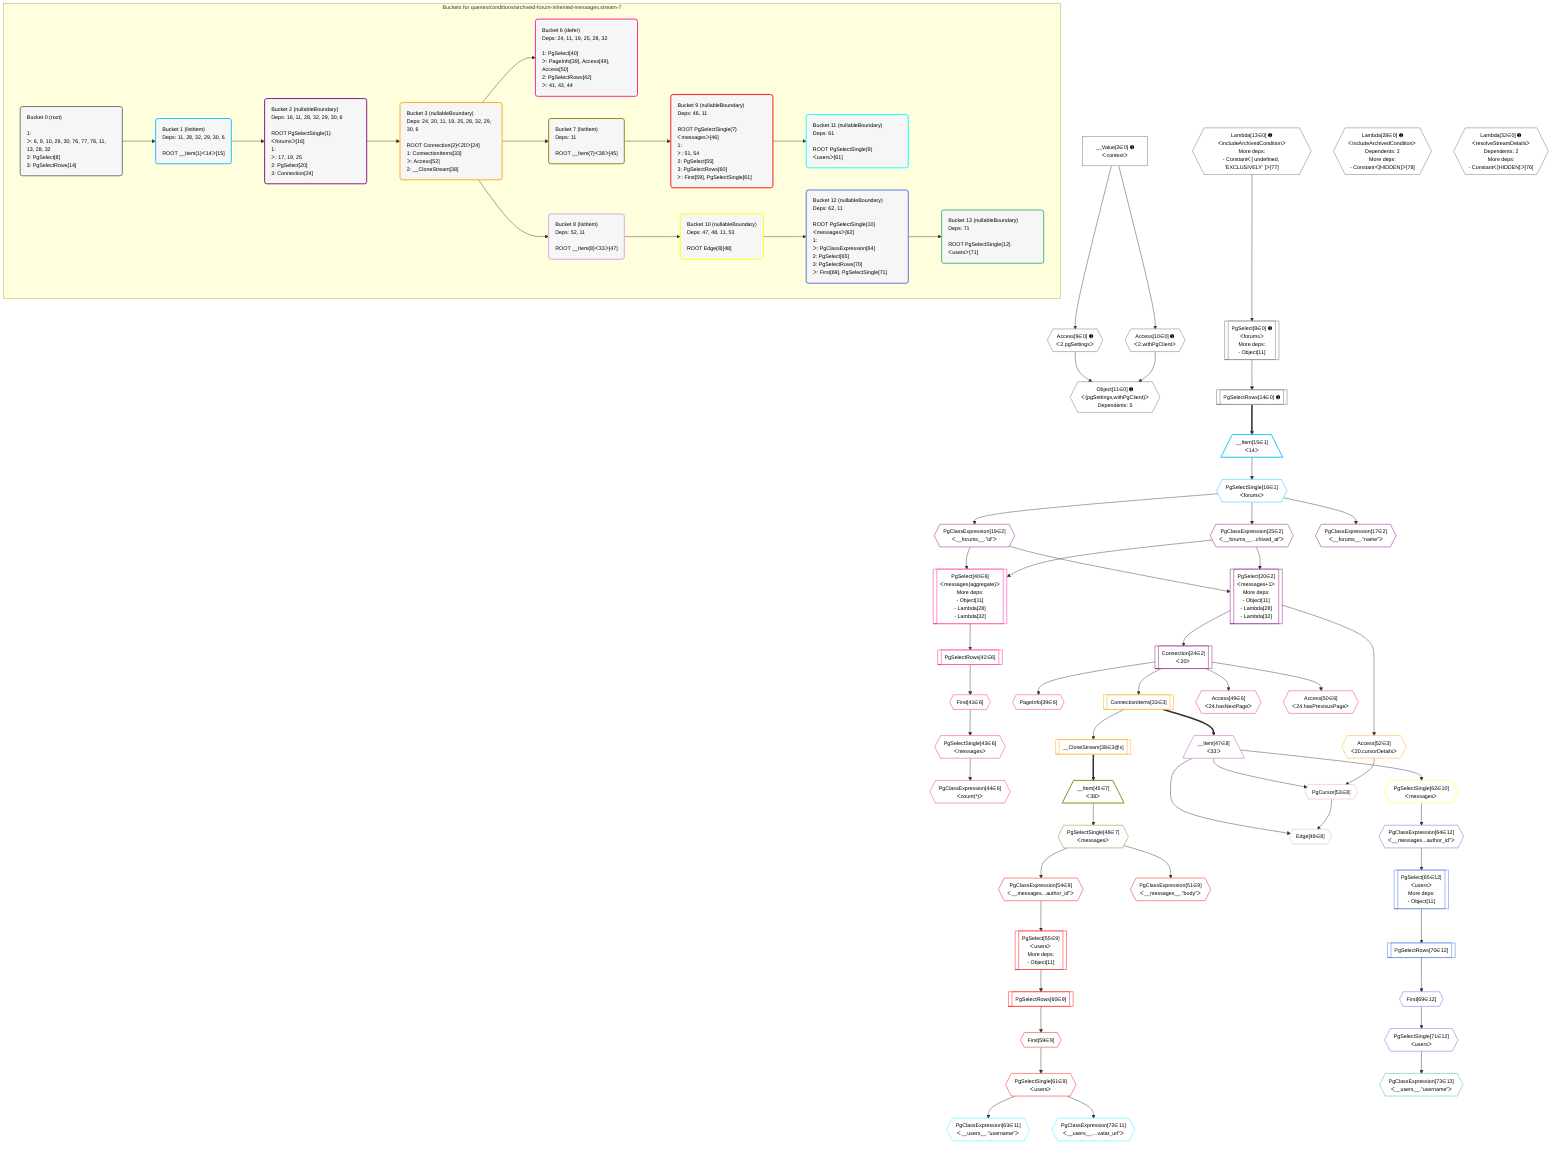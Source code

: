 %%{init: {'themeVariables': { 'fontSize': '12px'}}}%%
graph TD
    classDef path fill:#eee,stroke:#000,color:#000
    classDef plan fill:#fff,stroke-width:1px,color:#000
    classDef itemplan fill:#fff,stroke-width:2px,color:#000
    classDef unbatchedplan fill:#dff,stroke-width:1px,color:#000
    classDef sideeffectplan fill:#fcc,stroke-width:2px,color:#000
    classDef bucket fill:#f6f6f6,color:#000,stroke-width:2px,text-align:left

    subgraph "Buckets for queries/conditions/archived-forum-inherited-messages.stream-7"
    Bucket0("Bucket 0 (root)<br /><br />1: <br />ᐳ: 6, 9, 10, 29, 30, 76, 77, 78, 11, 13, 28, 32<br />2: PgSelect[8]<br />3: PgSelectRows[14]"):::bucket
    Bucket1("Bucket 1 (listItem)<br />Deps: 11, 28, 32, 29, 30, 6<br /><br />ROOT __Item{1}ᐸ14ᐳ[15]"):::bucket
    Bucket2("Bucket 2 (nullableBoundary)<br />Deps: 16, 11, 28, 32, 29, 30, 6<br /><br />ROOT PgSelectSingle{1}ᐸforumsᐳ[16]<br />1: <br />ᐳ: 17, 19, 25<br />2: PgSelect[20]<br />3: Connection[24]"):::bucket
    Bucket3("Bucket 3 (nullableBoundary)<br />Deps: 24, 20, 11, 19, 25, 28, 32, 29, 30, 6<br /><br />ROOT Connection{2}ᐸ20ᐳ[24]<br />1: ConnectionItems[33]<br />ᐳ: Access[52]<br />2: __CloneStream[38]"):::bucket
    Bucket6("Bucket 6 (defer)<br />Deps: 24, 11, 19, 25, 28, 32<br /><br />1: PgSelect[40]<br />ᐳ: PageInfo[39], Access[49], Access[50]<br />2: PgSelectRows[42]<br />ᐳ: 41, 43, 44"):::bucket
    Bucket7("Bucket 7 (listItem)<br />Deps: 11<br /><br />ROOT __Item{7}ᐸ38ᐳ[45]"):::bucket
    Bucket8("Bucket 8 (listItem)<br />Deps: 52, 11<br /><br />ROOT __Item{8}ᐸ33ᐳ[47]"):::bucket
    Bucket9("Bucket 9 (nullableBoundary)<br />Deps: 46, 11<br /><br />ROOT PgSelectSingle{7}ᐸmessagesᐳ[46]<br />1: <br />ᐳ: 51, 54<br />2: PgSelect[55]<br />3: PgSelectRows[60]<br />ᐳ: First[59], PgSelectSingle[61]"):::bucket
    Bucket10("Bucket 10 (nullableBoundary)<br />Deps: 47, 48, 11, 53<br /><br />ROOT Edge{8}[48]"):::bucket
    Bucket11("Bucket 11 (nullableBoundary)<br />Deps: 61<br /><br />ROOT PgSelectSingle{9}ᐸusersᐳ[61]"):::bucket
    Bucket12("Bucket 12 (nullableBoundary)<br />Deps: 62, 11<br /><br />ROOT PgSelectSingle{10}ᐸmessagesᐳ[62]<br />1: <br />ᐳ: PgClassExpression[64]<br />2: PgSelect[65]<br />3: PgSelectRows[70]<br />ᐳ: First[69], PgSelectSingle[71]"):::bucket
    Bucket13("Bucket 13 (nullableBoundary)<br />Deps: 71<br /><br />ROOT PgSelectSingle{12}ᐸusersᐳ[71]"):::bucket
    end
    Bucket0 --> Bucket1
    Bucket1 --> Bucket2
    Bucket2 --> Bucket3
    Bucket3 --> Bucket6 & Bucket7 & Bucket8
    Bucket7 --> Bucket9
    Bucket8 --> Bucket10
    Bucket9 --> Bucket11
    Bucket10 --> Bucket12
    Bucket12 --> Bucket13

    %% plan dependencies
    PgSelect8[["PgSelect[8∈0] ➊<br />ᐸforumsᐳ<br />More deps:<br />- Object[11]"]]:::plan
    Lambda13{{"Lambda[13∈0] ➊<br />ᐸincludeArchivedConditionᐳ<br />More deps:<br />- Constantᐸ[ undefined, 'EXCLUSIVELY' ]ᐳ[77]"}}:::plan
    Lambda13 --> PgSelect8
    Object11{{"Object[11∈0] ➊<br />ᐸ{pgSettings,withPgClient}ᐳ<br />Dependents: 5"}}:::plan
    Access9{{"Access[9∈0] ➊<br />ᐸ2.pgSettingsᐳ"}}:::plan
    Access10{{"Access[10∈0] ➊<br />ᐸ2.withPgClientᐳ"}}:::plan
    Access9 & Access10 --> Object11
    __Value2["__Value[2∈0] ➊<br />ᐸcontextᐳ"]:::plan
    __Value2 --> Access9
    __Value2 --> Access10
    PgSelectRows14[["PgSelectRows[14∈0] ➊"]]:::plan
    PgSelect8 --> PgSelectRows14
    Lambda28{{"Lambda[28∈0] ➊<br />ᐸincludeArchivedConditionᐳ<br />Dependents: 2<br />More deps:<br />- Constantᐸ[HIDDEN]ᐳ[78]"}}:::plan
    Lambda32{{"Lambda[32∈0] ➊<br />ᐸresolveStreamDetailsᐳ<br />Dependents: 2<br />More deps:<br />- Constantᐸ[HIDDEN]ᐳ[76]"}}:::plan
    __Item15[/"__Item[15∈1]<br />ᐸ14ᐳ"\]:::itemplan
    PgSelectRows14 ==> __Item15
    PgSelectSingle16{{"PgSelectSingle[16∈1]<br />ᐸforumsᐳ"}}:::plan
    __Item15 --> PgSelectSingle16
    PgSelect20[["PgSelect[20∈2]<br />ᐸmessages+1ᐳ<br />More deps:<br />- Object[11]<br />- Lambda[28]<br />- Lambda[32]"]]:::plan
    PgClassExpression19{{"PgClassExpression[19∈2]<br />ᐸ__forums__.”id”ᐳ"}}:::plan
    PgClassExpression25{{"PgClassExpression[25∈2]<br />ᐸ__forums__...chived_at”ᐳ"}}:::plan
    PgClassExpression19 & PgClassExpression25 --> PgSelect20
    PgClassExpression17{{"PgClassExpression[17∈2]<br />ᐸ__forums__.”name”ᐳ"}}:::plan
    PgSelectSingle16 --> PgClassExpression17
    PgSelectSingle16 --> PgClassExpression19
    Connection24[["Connection[24∈2]<br />ᐸ20ᐳ"]]:::plan
    PgSelect20 --> Connection24
    PgSelectSingle16 --> PgClassExpression25
    ConnectionItems33[["ConnectionItems[33∈3]"]]:::plan
    Connection24 --> ConnectionItems33
    __CloneStream38[["__CloneStream[38∈3@s]"]]:::plan
    ConnectionItems33 --> __CloneStream38
    Access52{{"Access[52∈3]<br />ᐸ20.cursorDetailsᐳ"}}:::plan
    PgSelect20 --> Access52
    PgSelect40[["PgSelect[40∈6]<br />ᐸmessages(aggregate)ᐳ<br />More deps:<br />- Object[11]<br />- Lambda[28]<br />- Lambda[32]"]]:::plan
    PgClassExpression19 & PgClassExpression25 --> PgSelect40
    PageInfo39{{"PageInfo[39∈6]"}}:::plan
    Connection24 --> PageInfo39
    First41{{"First[41∈6]"}}:::plan
    PgSelectRows42[["PgSelectRows[42∈6]"]]:::plan
    PgSelectRows42 --> First41
    PgSelect40 --> PgSelectRows42
    PgSelectSingle43{{"PgSelectSingle[43∈6]<br />ᐸmessagesᐳ"}}:::plan
    First41 --> PgSelectSingle43
    PgClassExpression44{{"PgClassExpression[44∈6]<br />ᐸcount(*)ᐳ"}}:::plan
    PgSelectSingle43 --> PgClassExpression44
    Access49{{"Access[49∈6]<br />ᐸ24.hasNextPageᐳ"}}:::plan
    Connection24 --> Access49
    Access50{{"Access[50∈6]<br />ᐸ24.hasPreviousPageᐳ"}}:::plan
    Connection24 --> Access50
    __Item45[/"__Item[45∈7]<br />ᐸ38ᐳ"\]:::itemplan
    __CloneStream38 ==> __Item45
    PgSelectSingle46{{"PgSelectSingle[46∈7]<br />ᐸmessagesᐳ"}}:::plan
    __Item45 --> PgSelectSingle46
    Edge48{{"Edge[48∈8]"}}:::plan
    __Item47[/"__Item[47∈8]<br />ᐸ33ᐳ"\]:::itemplan
    PgCursor53{{"PgCursor[53∈8]"}}:::plan
    __Item47 & PgCursor53 --> Edge48
    __Item47 & Access52 --> PgCursor53
    ConnectionItems33 ==> __Item47
    PgSelect55[["PgSelect[55∈9]<br />ᐸusersᐳ<br />More deps:<br />- Object[11]"]]:::plan
    PgClassExpression54{{"PgClassExpression[54∈9]<br />ᐸ__messages...author_id”ᐳ"}}:::plan
    PgClassExpression54 --> PgSelect55
    PgClassExpression51{{"PgClassExpression[51∈9]<br />ᐸ__messages__.”body”ᐳ"}}:::plan
    PgSelectSingle46 --> PgClassExpression51
    PgSelectSingle46 --> PgClassExpression54
    First59{{"First[59∈9]"}}:::plan
    PgSelectRows60[["PgSelectRows[60∈9]"]]:::plan
    PgSelectRows60 --> First59
    PgSelect55 --> PgSelectRows60
    PgSelectSingle61{{"PgSelectSingle[61∈9]<br />ᐸusersᐳ"}}:::plan
    First59 --> PgSelectSingle61
    PgSelectSingle62{{"PgSelectSingle[62∈10]<br />ᐸmessagesᐳ"}}:::plan
    __Item47 --> PgSelectSingle62
    PgClassExpression63{{"PgClassExpression[63∈11]<br />ᐸ__users__.”username”ᐳ"}}:::plan
    PgSelectSingle61 --> PgClassExpression63
    PgClassExpression72{{"PgClassExpression[72∈11]<br />ᐸ__users__....vatar_url”ᐳ"}}:::plan
    PgSelectSingle61 --> PgClassExpression72
    PgSelect65[["PgSelect[65∈12]<br />ᐸusersᐳ<br />More deps:<br />- Object[11]"]]:::plan
    PgClassExpression64{{"PgClassExpression[64∈12]<br />ᐸ__messages...author_id”ᐳ"}}:::plan
    PgClassExpression64 --> PgSelect65
    PgSelectSingle62 --> PgClassExpression64
    First69{{"First[69∈12]"}}:::plan
    PgSelectRows70[["PgSelectRows[70∈12]"]]:::plan
    PgSelectRows70 --> First69
    PgSelect65 --> PgSelectRows70
    PgSelectSingle71{{"PgSelectSingle[71∈12]<br />ᐸusersᐳ"}}:::plan
    First69 --> PgSelectSingle71
    PgClassExpression73{{"PgClassExpression[73∈13]<br />ᐸ__users__.”username”ᐳ"}}:::plan
    PgSelectSingle71 --> PgClassExpression73

    %% define steps
    classDef bucket0 stroke:#696969
    class Bucket0,__Value2,PgSelect8,Access9,Access10,Object11,Lambda13,PgSelectRows14,Lambda28,Lambda32 bucket0
    classDef bucket1 stroke:#00bfff
    class Bucket1,__Item15,PgSelectSingle16 bucket1
    classDef bucket2 stroke:#7f007f
    class Bucket2,PgClassExpression17,PgClassExpression19,PgSelect20,Connection24,PgClassExpression25 bucket2
    classDef bucket3 stroke:#ffa500
    class Bucket3,ConnectionItems33,__CloneStream38,Access52 bucket3
    classDef bucket6 stroke:#ff1493
    class Bucket6,PageInfo39,PgSelect40,First41,PgSelectRows42,PgSelectSingle43,PgClassExpression44,Access49,Access50 bucket6
    classDef bucket7 stroke:#808000
    class Bucket7,__Item45,PgSelectSingle46 bucket7
    classDef bucket8 stroke:#dda0dd
    class Bucket8,__Item47,Edge48,PgCursor53 bucket8
    classDef bucket9 stroke:#ff0000
    class Bucket9,PgClassExpression51,PgClassExpression54,PgSelect55,First59,PgSelectRows60,PgSelectSingle61 bucket9
    classDef bucket10 stroke:#ffff00
    class Bucket10,PgSelectSingle62 bucket10
    classDef bucket11 stroke:#00ffff
    class Bucket11,PgClassExpression63,PgClassExpression72 bucket11
    classDef bucket12 stroke:#4169e1
    class Bucket12,PgClassExpression64,PgSelect65,First69,PgSelectRows70,PgSelectSingle71 bucket12
    classDef bucket13 stroke:#3cb371
    class Bucket13,PgClassExpression73 bucket13